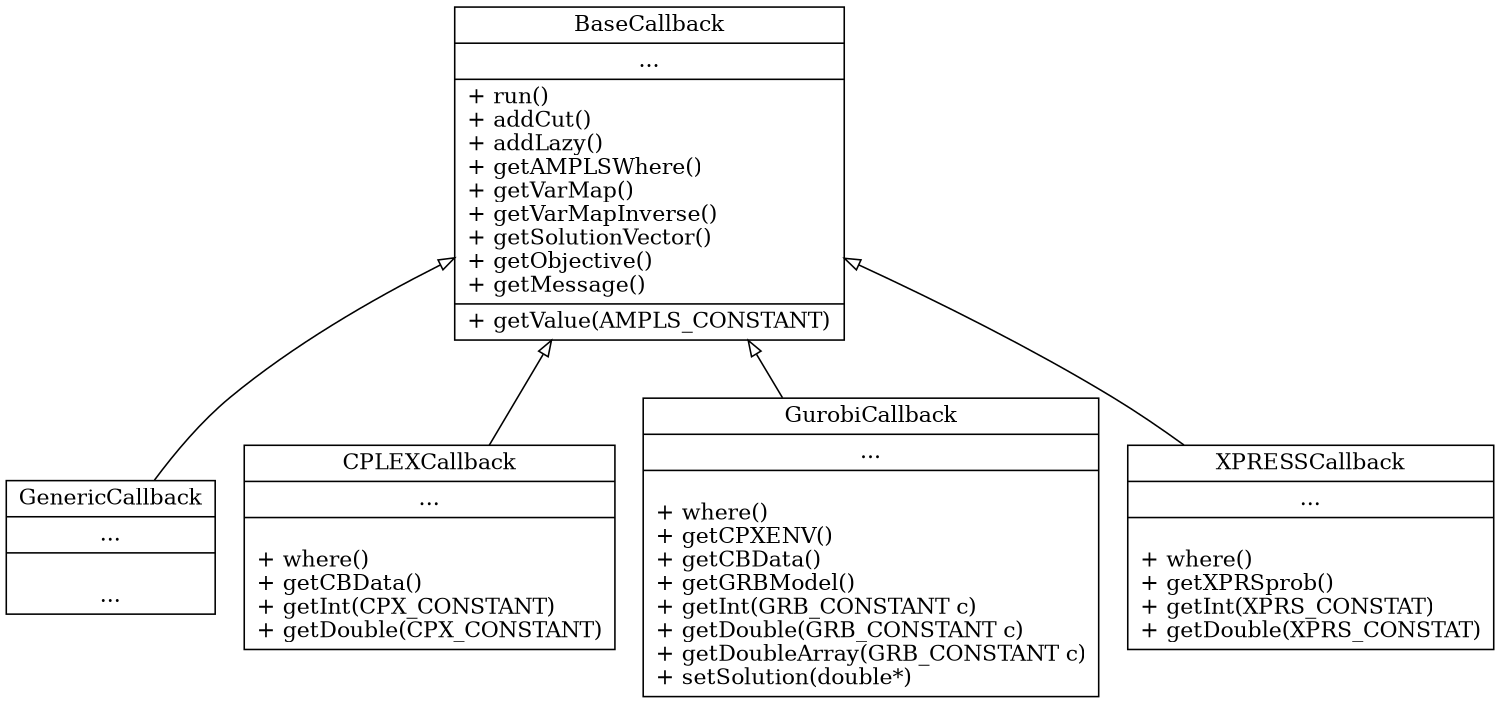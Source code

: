 digraph hierarchy {
size="10,6"
node[shape=record,style=filled,fillcolor=white]
edge[dir=back, arrowtail=empty]


BaseCallback[label = "{BaseCallback|...|+ run()\l+ addCut()\l+ addLazy()\l+ getAMPLSWhere()\l+ getVarMap()\l+ getVarMapInverse()\l+ getSolutionVector()\l+ getObjective()\l+ getMessage()\l|+ getValue(AMPLS_CONSTANT)\l}"]
GenericCallback[label = "{GenericCallback|...|\l...}"]
CPLEXCallback[label = "{CPLEXCallback|...|\l+ where()\l+ getCBData()\l+ getInt(CPX_CONSTANT)\l+ getDouble(CPX_CONSTANT)\l}"]
GurobiCallback[label = "{GurobiCallback|...|\l+ where()\l+ getCPXENV()\l+ getCBData()\l+ getGRBModel()\l+ getInt(GRB_CONSTANT c)\l+ getDouble(GRB_CONSTANT c)\l+ getDoubleArray(GRB_CONSTANT c)\l+ setSolution(double*)\l}"]
XPRESSCallback[label = "{XPRESSCallback|...|\l+ where()\l+ getXPRSprob()\l+ getInt(XPRS_CONSTAT)\l+ getDouble(XPRS_CONSTAT)\l}"]

BaseCallback->GenericCallback
BaseCallback->CPLEXCallback
BaseCallback->GurobiCallback
BaseCallback->XPRESSCallback
}

